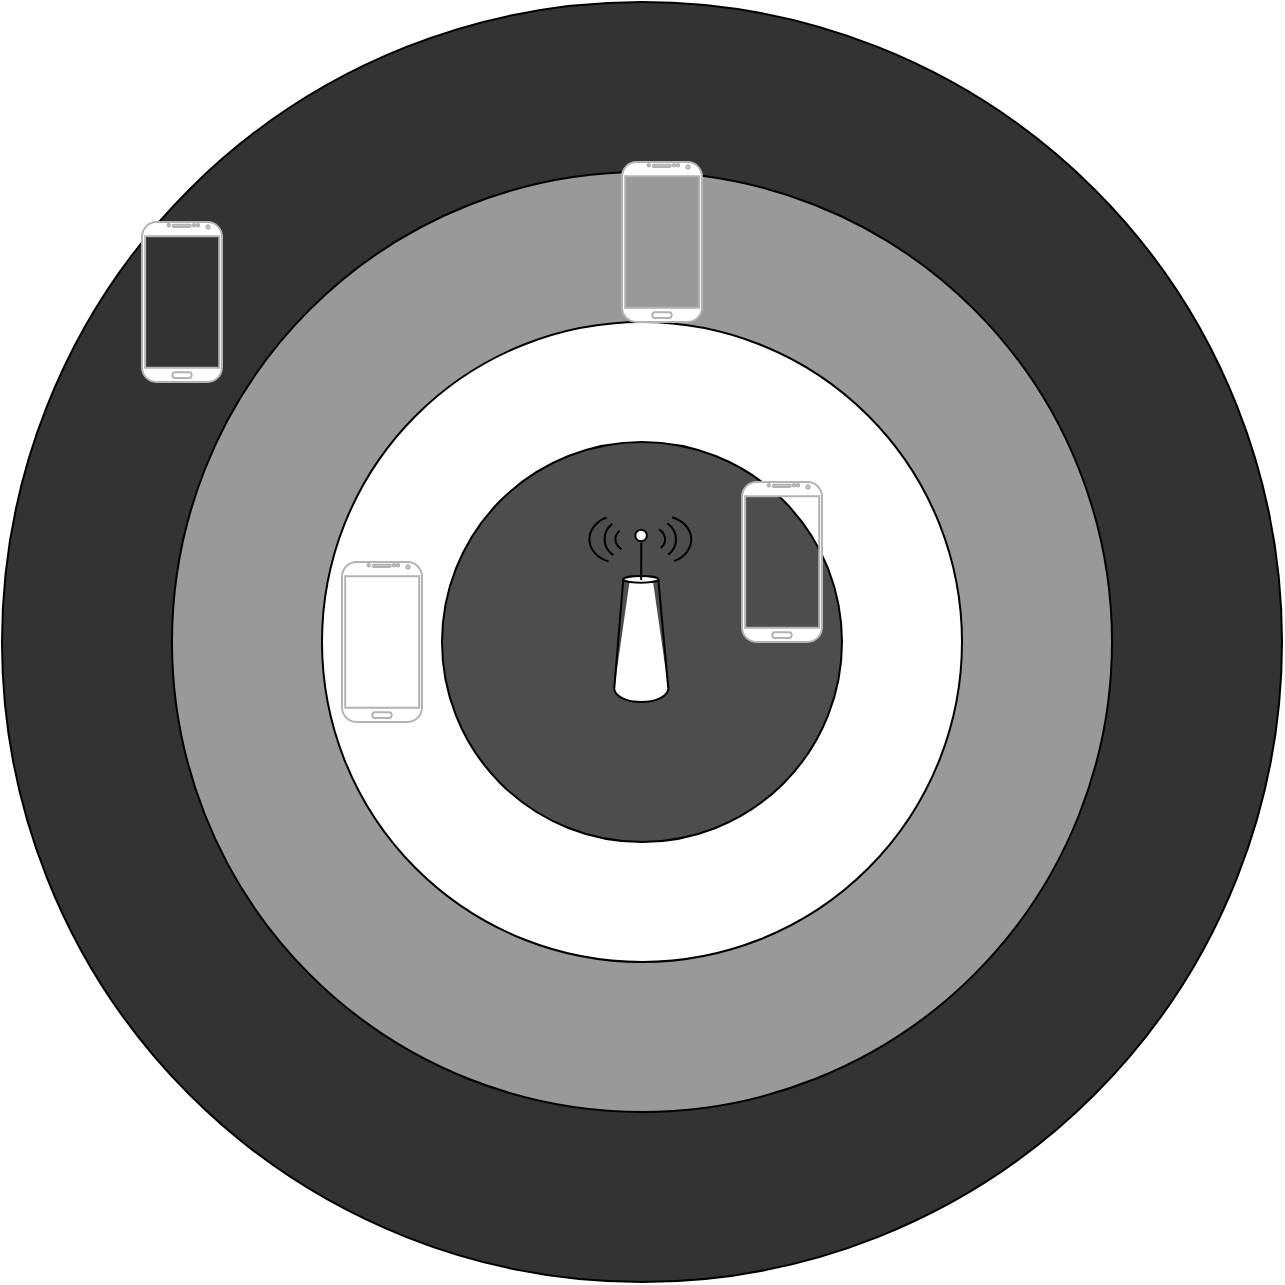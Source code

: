 <mxfile version="26.0.16">
  <diagram name="Page-1" id="bqijU4pDrjHMh_VQwGwY">
    <mxGraphModel dx="787" dy="1378" grid="1" gridSize="10" guides="1" tooltips="1" connect="1" arrows="1" fold="1" page="1" pageScale="1" pageWidth="3300" pageHeight="4681" math="0" shadow="0">
      <root>
        <mxCell id="0" />
        <mxCell id="1" parent="0" />
        <mxCell id="BJy933XRifL6u_DPfnhz-1" value="" style="ellipse;whiteSpace=wrap;html=1;aspect=fixed;fillColor=#333333;" vertex="1" parent="1">
          <mxGeometry x="320" y="360" width="640" height="640" as="geometry" />
        </mxCell>
        <mxCell id="BJy933XRifL6u_DPfnhz-2" value="" style="ellipse;whiteSpace=wrap;html=1;aspect=fixed;fillColor=#999999;" vertex="1" parent="1">
          <mxGeometry x="405" y="445" width="470" height="470" as="geometry" />
        </mxCell>
        <mxCell id="BJy933XRifL6u_DPfnhz-3" value="" style="ellipse;whiteSpace=wrap;html=1;aspect=fixed;" vertex="1" parent="1">
          <mxGeometry x="480" y="520" width="320" height="320" as="geometry" />
        </mxCell>
        <mxCell id="BJy933XRifL6u_DPfnhz-4" value="" style="ellipse;whiteSpace=wrap;html=1;aspect=fixed;fillColor=#4D4D4D;" vertex="1" parent="1">
          <mxGeometry x="540" y="580" width="200" height="200" as="geometry" />
        </mxCell>
        <mxCell id="BJy933XRifL6u_DPfnhz-5" value="" style="group" vertex="1" connectable="0" parent="1">
          <mxGeometry x="618.98" y="610" width="42.04" height="100" as="geometry" />
        </mxCell>
        <mxCell id="BJy933XRifL6u_DPfnhz-6" value="" style="ellipse;whiteSpace=wrap;html=1;" vertex="1" parent="BJy933XRifL6u_DPfnhz-5">
          <mxGeometry x="7.148" y="86.448" width="27.017" height="13.552" as="geometry" />
        </mxCell>
        <mxCell id="BJy933XRifL6u_DPfnhz-7" value="" style="shape=trapezoid;perimeter=trapezoidPerimeter;whiteSpace=wrap;html=1;fixedSize=1;size=7.752;strokeColor=none;" vertex="1" parent="BJy933XRifL6u_DPfnhz-5">
          <mxGeometry x="7.148" y="39.015" width="27.017" height="54.209" as="geometry" />
        </mxCell>
        <mxCell id="BJy933XRifL6u_DPfnhz-8" value="" style="ellipse;whiteSpace=wrap;html=1;" vertex="1" parent="BJy933XRifL6u_DPfnhz-5">
          <mxGeometry x="11.671" y="36.983" width="17.507" height="3.392" as="geometry" />
        </mxCell>
        <mxCell id="BJy933XRifL6u_DPfnhz-9" value="" style="endArrow=none;html=1;rounded=0;entryX=0;entryY=0.5;entryDx=0;entryDy=0;exitX=0;exitY=1;exitDx=0;exitDy=0;" edge="1" parent="BJy933XRifL6u_DPfnhz-5" source="BJy933XRifL6u_DPfnhz-7" target="BJy933XRifL6u_DPfnhz-8">
          <mxGeometry width="50" height="50" relative="1" as="geometry">
            <mxPoint x="-8.612" y="49.179" as="sourcePoint" />
            <mxPoint x="2.645" y="32.238" as="targetPoint" />
          </mxGeometry>
        </mxCell>
        <mxCell id="BJy933XRifL6u_DPfnhz-10" value="" style="endArrow=none;html=1;rounded=0;entryX=1;entryY=0.5;entryDx=0;entryDy=0;exitX=1;exitY=0.5;exitDx=0;exitDy=0;" edge="1" parent="BJy933XRifL6u_DPfnhz-5" source="BJy933XRifL6u_DPfnhz-6" target="BJy933XRifL6u_DPfnhz-8">
          <mxGeometry width="50" height="50" relative="1" as="geometry">
            <mxPoint x="9.399" y="79.672" as="sourcePoint" />
            <mxPoint x="16.154" y="42.064" as="targetPoint" />
          </mxGeometry>
        </mxCell>
        <mxCell id="BJy933XRifL6u_DPfnhz-11" value="" style="ellipse;whiteSpace=wrap;html=1;aspect=fixed;" vertex="1" parent="BJy933XRifL6u_DPfnhz-5">
          <mxGeometry x="17.661" y="13.867" width="5.797" height="5.797" as="geometry" />
        </mxCell>
        <mxCell id="BJy933XRifL6u_DPfnhz-12" value="" style="endArrow=none;html=1;rounded=0;exitX=0.5;exitY=0.6;exitDx=0;exitDy=0;exitPerimeter=0;" edge="1" parent="BJy933XRifL6u_DPfnhz-5">
          <mxGeometry width="50" height="50" relative="1" as="geometry">
            <mxPoint x="20.611" y="39.015" as="sourcePoint" />
            <mxPoint x="20.656" y="20.38" as="targetPoint" />
          </mxGeometry>
        </mxCell>
        <mxCell id="BJy933XRifL6u_DPfnhz-13" value="" style="group" vertex="1" connectable="0" parent="BJy933XRifL6u_DPfnhz-5">
          <mxGeometry width="22.735" height="37.156" as="geometry" />
        </mxCell>
        <mxCell id="BJy933XRifL6u_DPfnhz-14" value="" style="verticalLabelPosition=bottom;verticalAlign=top;html=1;shape=mxgraph.basic.arc;startAngle=0.867;endAngle=0.109;rotation=-90;" vertex="1" parent="BJy933XRifL6u_DPfnhz-13">
          <mxGeometry x="10.143" y="9.403" width="13.509" height="18.35" as="geometry" />
        </mxCell>
        <mxCell id="BJy933XRifL6u_DPfnhz-15" value="" style="verticalLabelPosition=bottom;verticalAlign=top;html=1;shape=mxgraph.basic.arc;startAngle=0.854;endAngle=0.136;rotation=-90;" vertex="1" parent="BJy933XRifL6u_DPfnhz-13">
          <mxGeometry x="3.389" y="7.338" width="20.263" height="22.474" as="geometry" />
        </mxCell>
        <mxCell id="BJy933XRifL6u_DPfnhz-16" value="" style="verticalLabelPosition=bottom;verticalAlign=top;html=1;shape=mxgraph.basic.arc;startAngle=0.805;endAngle=0.184;rotation=-90;" vertex="1" parent="BJy933XRifL6u_DPfnhz-13">
          <mxGeometry x="-2.605" y="4.095" width="23.64" height="28.966" as="geometry" />
        </mxCell>
        <mxCell id="BJy933XRifL6u_DPfnhz-17" value="" style="group;rotation=-90;" vertex="1" connectable="0" parent="BJy933XRifL6u_DPfnhz-5">
          <mxGeometry x="17.663" width="22.735" height="37.156" as="geometry" />
        </mxCell>
        <mxCell id="BJy933XRifL6u_DPfnhz-18" value="" style="verticalLabelPosition=bottom;verticalAlign=top;html=1;shape=mxgraph.basic.arc;startAngle=0.867;endAngle=0.109;rotation=-270;" vertex="1" parent="BJy933XRifL6u_DPfnhz-17">
          <mxGeometry x="-1.013" y="9.554" width="13.509" height="18.35" as="geometry" />
        </mxCell>
        <mxCell id="BJy933XRifL6u_DPfnhz-19" value="" style="verticalLabelPosition=bottom;verticalAlign=top;html=1;shape=mxgraph.basic.arc;startAngle=0.854;endAngle=0.136;rotation=-270;" vertex="1" parent="BJy933XRifL6u_DPfnhz-17">
          <mxGeometry x="-1.013" y="7.431" width="20.263" height="22.474" as="geometry" />
        </mxCell>
        <mxCell id="BJy933XRifL6u_DPfnhz-20" value="" style="verticalLabelPosition=bottom;verticalAlign=top;html=1;shape=mxgraph.basic.arc;startAngle=0.805;endAngle=0.184;rotation=-270;" vertex="1" parent="BJy933XRifL6u_DPfnhz-17">
          <mxGeometry x="1.689" y="4.246" width="23.64" height="28.966" as="geometry" />
        </mxCell>
        <mxCell id="BJy933XRifL6u_DPfnhz-21" value="" style="verticalLabelPosition=bottom;verticalAlign=top;html=1;shadow=0;dashed=0;strokeWidth=1;shape=mxgraph.android.phone2;strokeColor=#B3B3B3;fillColor=#FFFFFF;gradientColor=none;" vertex="1" parent="1">
          <mxGeometry x="690" y="600" width="40" height="80" as="geometry" />
        </mxCell>
        <mxCell id="BJy933XRifL6u_DPfnhz-22" value="" style="verticalLabelPosition=bottom;verticalAlign=top;html=1;shadow=0;dashed=0;strokeWidth=1;shape=mxgraph.android.phone2;strokeColor=#B3B3B3;fillColor=#FFFFFF;" vertex="1" parent="1">
          <mxGeometry x="490" y="640" width="40" height="80" as="geometry" />
        </mxCell>
        <mxCell id="BJy933XRifL6u_DPfnhz-23" value="" style="verticalLabelPosition=bottom;verticalAlign=top;html=1;shadow=0;dashed=0;strokeWidth=1;shape=mxgraph.android.phone2;strokeColor=#B3B3B3;fillColor=#FFFFFF;" vertex="1" parent="1">
          <mxGeometry x="630" y="440" width="40" height="80" as="geometry" />
        </mxCell>
        <mxCell id="BJy933XRifL6u_DPfnhz-24" value="" style="verticalLabelPosition=bottom;verticalAlign=top;html=1;shadow=0;dashed=0;strokeWidth=1;shape=mxgraph.android.phone2;strokeColor=#B3B3B3;fillColor=#FFFFFF;" vertex="1" parent="1">
          <mxGeometry x="390" y="470" width="40" height="80" as="geometry" />
        </mxCell>
      </root>
    </mxGraphModel>
  </diagram>
</mxfile>
